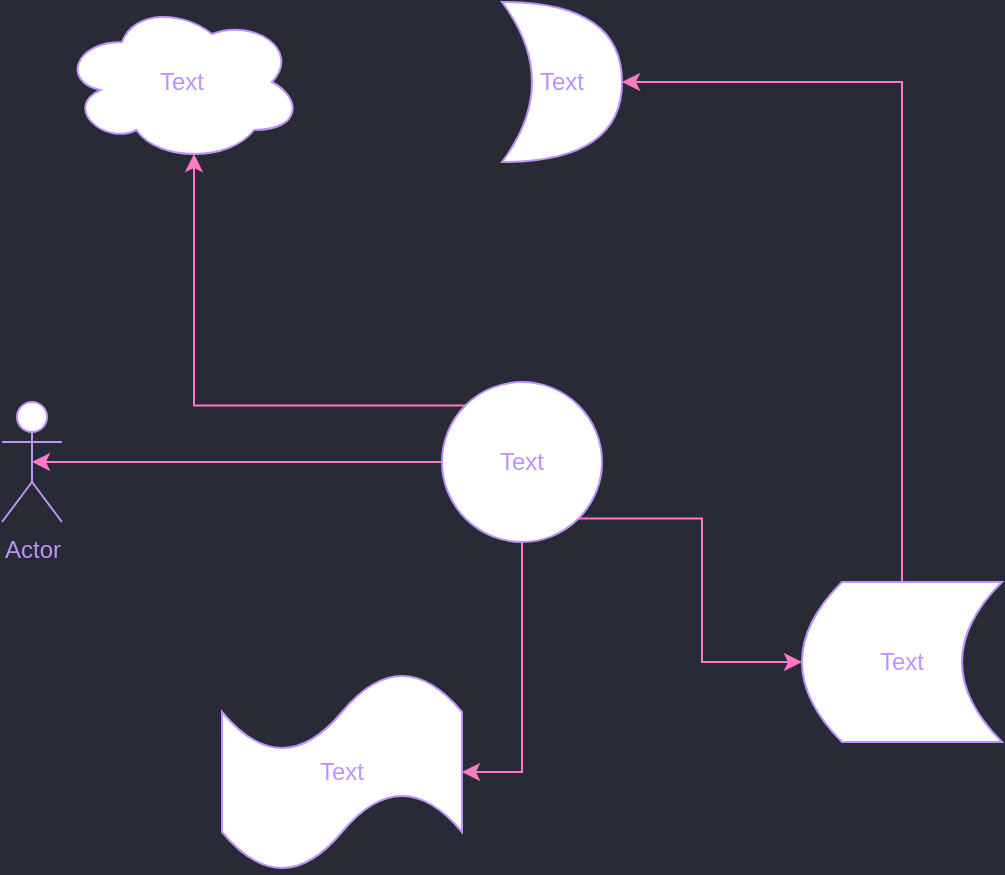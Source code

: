 <mxfile version="20.3.0" type="device" pages="2"><diagram id="8nFD0-s9xMpPGE70XPsn" name="Standard"><mxGraphModel dx="629" dy="770" grid="1" gridSize="10" guides="1" tooltips="1" connect="1" arrows="1" fold="1" page="1" pageScale="1" pageWidth="827" pageHeight="1169" background="#282a36" math="0" shadow="0"><root><mxCell id="0"/><mxCell id="1" parent="0"/><mxCell id="5WllO1QhaPISoBu4F--o-7" style="edgeStyle=orthogonalEdgeStyle;rounded=0;orthogonalLoop=1;jettySize=auto;html=1;entryX=1;entryY=0.5;entryDx=0;entryDy=0;entryPerimeter=0;exitX=0.5;exitY=0;exitDx=0;exitDy=0;labelBackgroundColor=#282a36;strokeColor=#ff79c6;fontColor=#bd93f9;" parent="1" source="5WllO1QhaPISoBu4F--o-5" target="5WllO1QhaPISoBu4F--o-4" edge="1"><mxGeometry relative="1" as="geometry"/></mxCell><mxCell id="5WllO1QhaPISoBu4F--o-8" style="edgeStyle=orthogonalEdgeStyle;rounded=0;orthogonalLoop=1;jettySize=auto;html=1;entryX=0.5;entryY=0.5;entryDx=0;entryDy=0;entryPerimeter=0;labelBackgroundColor=#282a36;strokeColor=#ff79c6;fontColor=#bd93f9;" parent="1" source="5WllO1QhaPISoBu4F--o-1" target="5WllO1QhaPISoBu4F--o-3" edge="1"><mxGeometry relative="1" as="geometry"/></mxCell><mxCell id="5WllO1QhaPISoBu4F--o-9" style="edgeStyle=orthogonalEdgeStyle;rounded=0;orthogonalLoop=1;jettySize=auto;html=1;entryX=1;entryY=0.5;entryDx=0;entryDy=0;entryPerimeter=0;labelBackgroundColor=#282a36;strokeColor=#ff79c6;fontColor=#bd93f9;" parent="1" source="5WllO1QhaPISoBu4F--o-1" target="5WllO1QhaPISoBu4F--o-6" edge="1"><mxGeometry relative="1" as="geometry"/></mxCell><mxCell id="5WllO1QhaPISoBu4F--o-10" style="edgeStyle=orthogonalEdgeStyle;rounded=0;orthogonalLoop=1;jettySize=auto;html=1;exitX=1;exitY=1;exitDx=0;exitDy=0;entryX=0;entryY=0.5;entryDx=0;entryDy=0;labelBackgroundColor=#282a36;strokeColor=#ff79c6;fontColor=#bd93f9;" parent="1" source="5WllO1QhaPISoBu4F--o-1" target="5WllO1QhaPISoBu4F--o-5" edge="1"><mxGeometry relative="1" as="geometry"/></mxCell><mxCell id="5WllO1QhaPISoBu4F--o-11" style="edgeStyle=orthogonalEdgeStyle;rounded=0;orthogonalLoop=1;jettySize=auto;html=1;exitX=0;exitY=0;exitDx=0;exitDy=0;entryX=0.55;entryY=0.95;entryDx=0;entryDy=0;entryPerimeter=0;labelBackgroundColor=#282a36;strokeColor=#ff79c6;fontColor=#bd93f9;" parent="1" source="5WllO1QhaPISoBu4F--o-1" target="5WllO1QhaPISoBu4F--o-2" edge="1"><mxGeometry relative="1" as="geometry"/></mxCell><mxCell id="5WllO1QhaPISoBu4F--o-1" value="Text" style="ellipse;whiteSpace=wrap;html=1;aspect=fixed;strokeColor=#bd93f9;fontColor=#bd93f9;" parent="1" vertex="1"><mxGeometry x="300" y="340" width="80" height="80" as="geometry"/></mxCell><mxCell id="5WllO1QhaPISoBu4F--o-2" value="Text" style="ellipse;shape=cloud;whiteSpace=wrap;html=1;strokeColor=#bd93f9;fontColor=#bd93f9;" parent="1" vertex="1"><mxGeometry x="110" y="150" width="120" height="80" as="geometry"/></mxCell><mxCell id="5WllO1QhaPISoBu4F--o-3" value="Actor" style="shape=umlActor;verticalLabelPosition=bottom;verticalAlign=top;html=1;outlineConnect=0;strokeColor=#bd93f9;fontColor=#bd93f9;" parent="1" vertex="1"><mxGeometry x="80" y="350" width="30" height="60" as="geometry"/></mxCell><mxCell id="5WllO1QhaPISoBu4F--o-4" value="Text" style="shape=xor;whiteSpace=wrap;html=1;strokeColor=#bd93f9;fontColor=#bd93f9;" parent="1" vertex="1"><mxGeometry x="330" y="150" width="60" height="80" as="geometry"/></mxCell><mxCell id="5WllO1QhaPISoBu4F--o-5" value="Text" style="shape=dataStorage;whiteSpace=wrap;html=1;fixedSize=1;strokeColor=#bd93f9;fontColor=#bd93f9;" parent="1" vertex="1"><mxGeometry x="480" y="440" width="100" height="80" as="geometry"/></mxCell><mxCell id="5WllO1QhaPISoBu4F--o-6" value="Text" style="shape=tape;whiteSpace=wrap;html=1;strokeColor=#bd93f9;fontColor=#bd93f9;" parent="1" vertex="1"><mxGeometry x="190" y="485" width="120" height="100" as="geometry"/></mxCell></root></mxGraphModel></diagram><diagram id="V4-qSVexWExC55LC8LGe" name="Custom"><mxGraphModel dx="629" dy="770" grid="1" gridSize="10" guides="1" tooltips="1" connect="1" arrows="1" fold="1" page="1" pageScale="1" pageWidth="827" pageHeight="1169" math="0" shadow="0"><root><mxCell id="0"/><mxCell id="1" parent="0"/><mxCell id="2q0churosd2QCURWT0Zw-1" style="edgeStyle=orthogonalEdgeStyle;rounded=0;orthogonalLoop=1;jettySize=auto;html=1;entryX=0.55;entryY=0.95;entryDx=0;entryDy=0;entryPerimeter=0;" edge="1" parent="1" source="2q0churosd2QCURWT0Zw-3" target="2q0churosd2QCURWT0Zw-5"><mxGeometry relative="1" as="geometry"/></mxCell><mxCell id="2q0churosd2QCURWT0Zw-2" style="edgeStyle=orthogonalEdgeStyle;rounded=0;orthogonalLoop=1;jettySize=auto;html=1;entryX=0.5;entryY=0;entryDx=0;entryDy=0;" edge="1" parent="1" source="2q0churosd2QCURWT0Zw-3" target="2q0churosd2QCURWT0Zw-4"><mxGeometry relative="1" as="geometry"/></mxCell><mxCell id="2q0churosd2QCURWT0Zw-3" value="" style="rounded=0;whiteSpace=wrap;html=1;fillColor=#50fa7b;strokeColor=#ffb86c;strokeWidth=3;" vertex="1" parent="1"><mxGeometry x="350" y="340" width="120" height="60" as="geometry"/></mxCell><mxCell id="2q0churosd2QCURWT0Zw-4" value="" style="ellipse;whiteSpace=wrap;html=1;fillColor=#8be9fd;strokeColor=#50fa7b;strokeWidth=3;" vertex="1" parent="1"><mxGeometry x="150" y="460" width="120" height="80" as="geometry"/></mxCell><mxCell id="2q0churosd2QCURWT0Zw-5" value="" style="ellipse;shape=cloud;whiteSpace=wrap;html=1;fillColor=#282a36;strokeColor=#44475a;" vertex="1" parent="1"><mxGeometry x="280" y="100" width="120" height="80" as="geometry"/></mxCell><mxCell id="2q0churosd2QCURWT0Zw-6" style="edgeStyle=orthogonalEdgeStyle;rounded=0;orthogonalLoop=1;jettySize=auto;html=1;entryX=0.5;entryY=1;entryDx=0;entryDy=0;" edge="1" parent="1" source="2q0churosd2QCURWT0Zw-8" target="2q0churosd2QCURWT0Zw-11"><mxGeometry relative="1" as="geometry"/></mxCell><mxCell id="2q0churosd2QCURWT0Zw-7" style="edgeStyle=orthogonalEdgeStyle;rounded=0;orthogonalLoop=1;jettySize=auto;html=1;entryX=0.5;entryY=1;entryDx=0;entryDy=0;" edge="1" parent="1" source="2q0churosd2QCURWT0Zw-8" target="2q0churosd2QCURWT0Zw-3"><mxGeometry relative="1" as="geometry"/></mxCell><mxCell id="2q0churosd2QCURWT0Zw-8" value="" style="shape=document;whiteSpace=wrap;html=1;boundedLbl=1;fillColor=#f8f8f2;strokeColor=#6272a4;strokeWidth=2;" vertex="1" parent="1"><mxGeometry x="600" y="410" width="120" height="80" as="geometry"/></mxCell><mxCell id="2q0churosd2QCURWT0Zw-9" value="Actor" style="shape=umlActor;verticalLabelPosition=bottom;verticalAlign=top;html=1;outlineConnect=0;strokeColor=#FFB86C;" vertex="1" parent="1"><mxGeometry x="160" y="240" width="30" height="60" as="geometry"/></mxCell><mxCell id="2q0churosd2QCURWT0Zw-10" style="edgeStyle=orthogonalEdgeStyle;rounded=0;orthogonalLoop=1;jettySize=auto;html=1;entryX=0.875;entryY=0.5;entryDx=0;entryDy=0;entryPerimeter=0;" edge="1" parent="1" source="2q0churosd2QCURWT0Zw-11" target="2q0churosd2QCURWT0Zw-5"><mxGeometry relative="1" as="geometry"/></mxCell><mxCell id="2q0churosd2QCURWT0Zw-11" value="" style="shape=dataStorage;whiteSpace=wrap;html=1;fixedSize=1;fillColor=#44475a;strokeColor=#f8f8f2;" vertex="1" parent="1"><mxGeometry x="570" y="180" width="100" height="80" as="geometry"/></mxCell><mxCell id="2q0churosd2QCURWT0Zw-12" value="" style="shape=xor;whiteSpace=wrap;html=1;strokeColor=#8be9fd;strokeWidth=3;fillColor=#6272a4;" vertex="1" parent="1"><mxGeometry x="380" y="510" width="60" height="80" as="geometry"/></mxCell></root></mxGraphModel></diagram></mxfile>